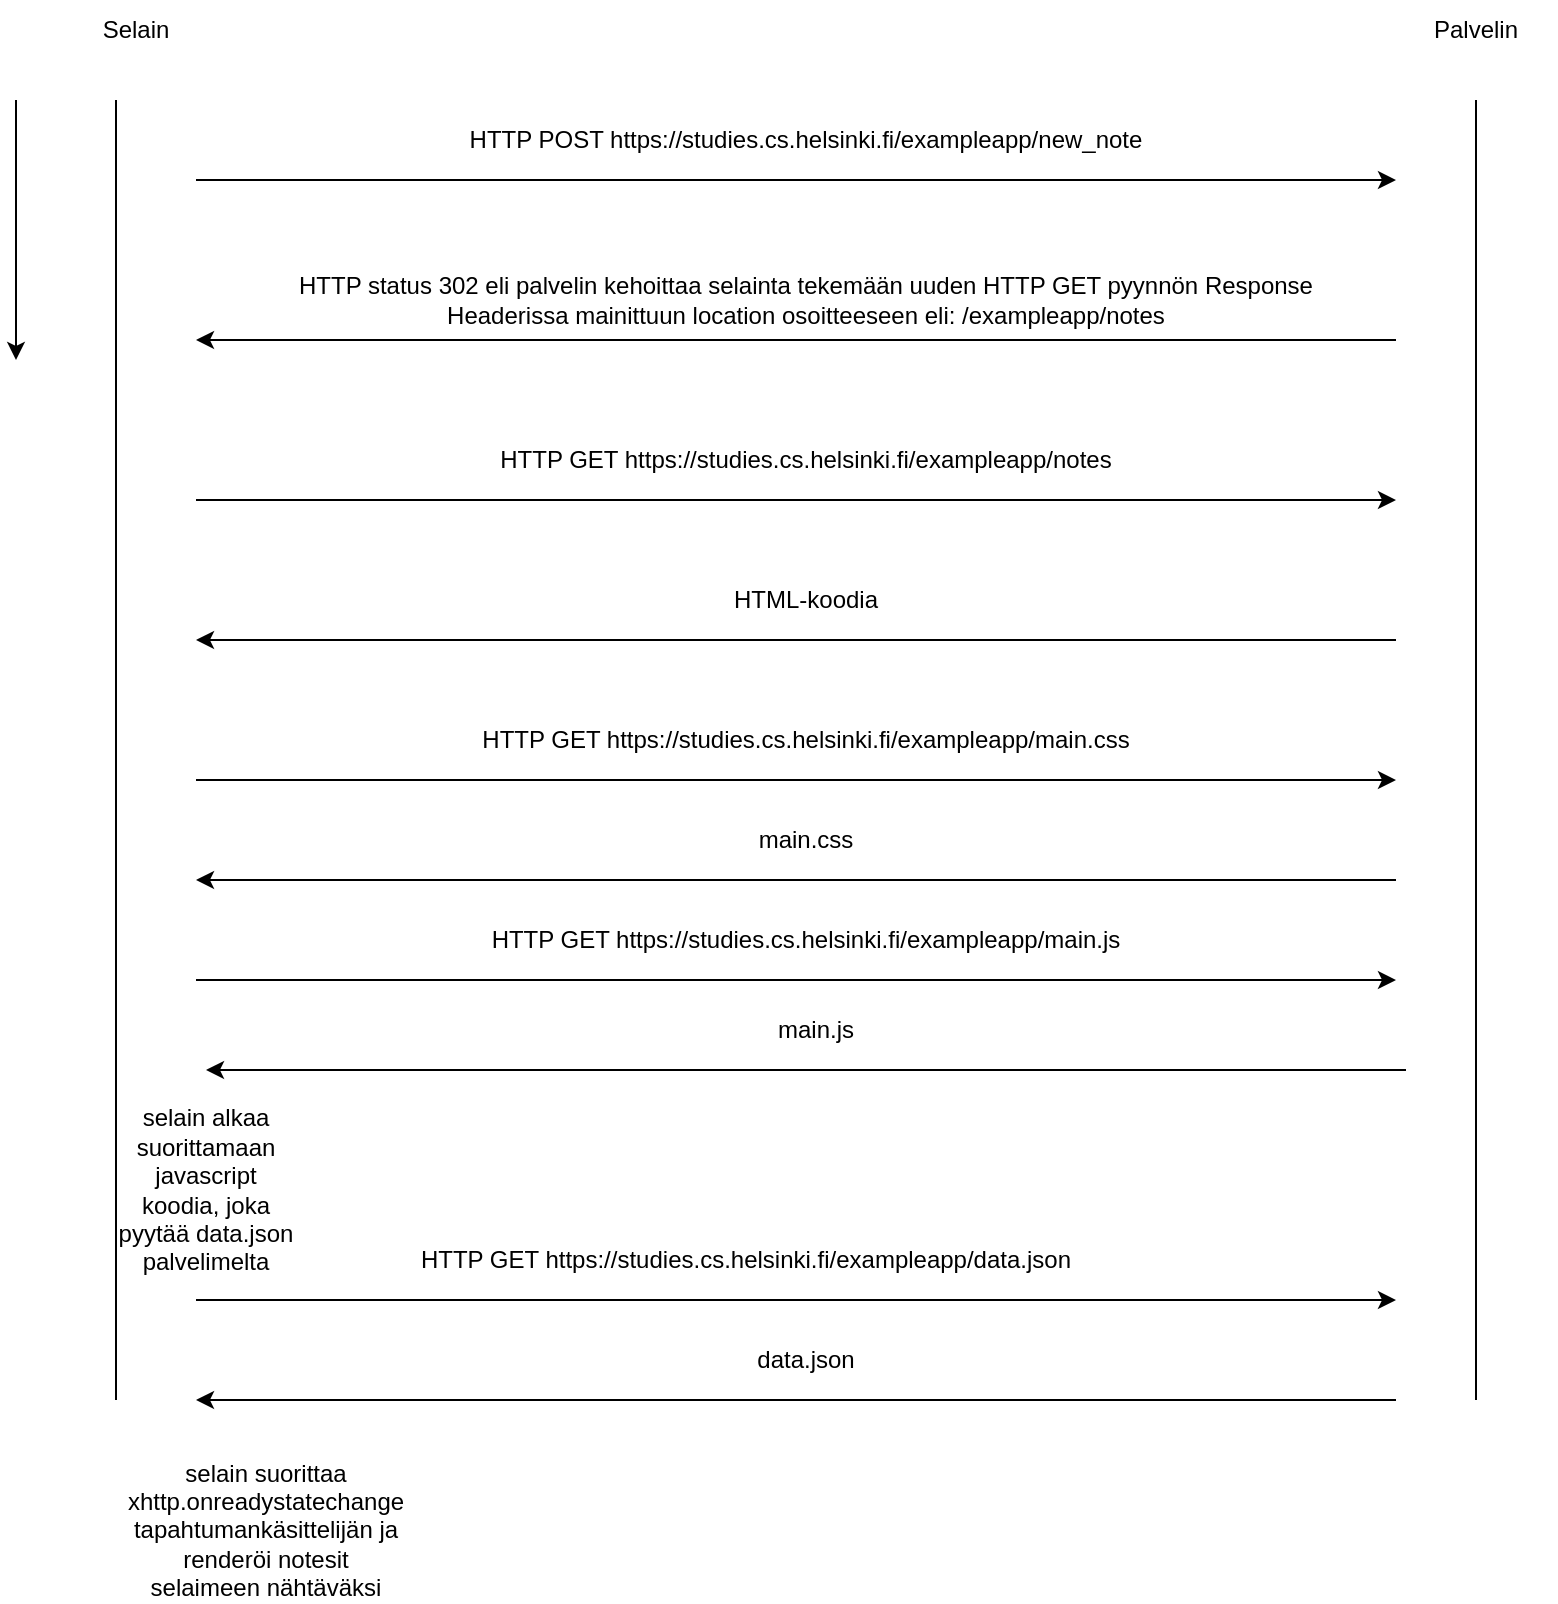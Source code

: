 <mxfile version="14.9.1" type="device"><diagram id="Ur6SjXfxiAypudSmn0Vk" name="Page-1"><mxGraphModel dx="1662" dy="794" grid="1" gridSize="10" guides="1" tooltips="1" connect="1" arrows="1" fold="1" page="1" pageScale="1" pageWidth="850" pageHeight="1100" math="0" shadow="0"><root><mxCell id="0"/><mxCell id="1" parent="0"/><mxCell id="FsvgZaAT36lQE9U2uKXk-1" value="" style="endArrow=none;html=1;" edge="1" parent="1"><mxGeometry width="50" height="50" relative="1" as="geometry"><mxPoint x="80" y="730" as="sourcePoint"/><mxPoint x="80" y="80" as="targetPoint"/></mxGeometry></mxCell><mxCell id="FsvgZaAT36lQE9U2uKXk-2" value="" style="endArrow=none;html=1;" edge="1" parent="1"><mxGeometry width="50" height="50" relative="1" as="geometry"><mxPoint x="760" y="730" as="sourcePoint"/><mxPoint x="760" y="80" as="targetPoint"/></mxGeometry></mxCell><mxCell id="FsvgZaAT36lQE9U2uKXk-3" value="" style="endArrow=classic;html=1;" edge="1" parent="1"><mxGeometry width="50" height="50" relative="1" as="geometry"><mxPoint x="120" y="120" as="sourcePoint"/><mxPoint x="720" y="120" as="targetPoint"/></mxGeometry></mxCell><mxCell id="FsvgZaAT36lQE9U2uKXk-5" value="Selain&lt;span style=&quot;color: rgba(0 , 0 , 0 , 0) ; font-family: monospace ; font-size: 0px&quot;&gt;%3CmxGraphModel%3E%3Croot%3E%3CmxCell%20id%3D%220%22%2F%3E%3CmxCell%20id%3D%221%22%20parent%3D%220%22%2F%3E%3CmxCell%20id%3D%222%22%20value%3D%22%22%20style%3D%22endArrow%3Dnone%3Bhtml%3D1%3B%22%20edge%3D%221%22%20parent%3D%221%22%3E%3CmxGeometry%20width%3D%2250%22%20height%3D%2250%22%20relative%3D%221%22%20as%3D%22geometry%22%3E%3CmxPoint%20x%3D%2290%22%20y%3D%22740%22%20as%3D%22sourcePoint%22%2F%3E%3CmxPoint%20x%3D%2290%22%20y%3D%2290%22%20as%3D%22targetPoint%22%2F%3E%3C%2FmxGeometry%3E%3C%2FmxCell%3E%3C%2Froot%3E%3C%2FmxGraphModel%3E&lt;/span&gt;" style="text;html=1;strokeColor=none;fillColor=none;align=center;verticalAlign=middle;whiteSpace=wrap;rounded=0;" vertex="1" parent="1"><mxGeometry x="50" y="30" width="80" height="30" as="geometry"/></mxCell><mxCell id="FsvgZaAT36lQE9U2uKXk-6" value="Palvelin" style="text;html=1;strokeColor=none;fillColor=none;align=center;verticalAlign=middle;whiteSpace=wrap;rounded=0;" vertex="1" parent="1"><mxGeometry x="720" y="30" width="80" height="30" as="geometry"/></mxCell><mxCell id="FsvgZaAT36lQE9U2uKXk-7" value="HTTP POST https://studies.cs.helsinki.fi/exampleapp/new_note" style="text;html=1;strokeColor=none;fillColor=none;align=center;verticalAlign=middle;whiteSpace=wrap;rounded=0;" vertex="1" parent="1"><mxGeometry x="140" y="90" width="570" height="20" as="geometry"/></mxCell><mxCell id="FsvgZaAT36lQE9U2uKXk-8" value="" style="endArrow=classic;html=1;" edge="1" parent="1"><mxGeometry width="50" height="50" relative="1" as="geometry"><mxPoint x="720" y="200" as="sourcePoint"/><mxPoint x="120" y="200" as="targetPoint"/></mxGeometry></mxCell><mxCell id="FsvgZaAT36lQE9U2uKXk-9" value="HTTP status 302 eli palvelin kehoittaa selainta tekemään uuden HTTP GET pyynnön Response Headerissa mainittuun location osoitteeseen eli: /exampleapp/notes" style="text;html=1;strokeColor=none;fillColor=none;align=center;verticalAlign=middle;whiteSpace=wrap;rounded=0;" vertex="1" parent="1"><mxGeometry x="140" y="170" width="570" height="20" as="geometry"/></mxCell><mxCell id="FsvgZaAT36lQE9U2uKXk-10" value="" style="endArrow=classic;html=1;" edge="1" parent="1"><mxGeometry width="50" height="50" relative="1" as="geometry"><mxPoint x="120" y="280" as="sourcePoint"/><mxPoint x="720" y="280" as="targetPoint"/></mxGeometry></mxCell><mxCell id="FsvgZaAT36lQE9U2uKXk-11" value="HTTP GET https://studies.cs.helsinki.fi/exampleapp/notes" style="text;html=1;strokeColor=none;fillColor=none;align=center;verticalAlign=middle;whiteSpace=wrap;rounded=0;" vertex="1" parent="1"><mxGeometry x="140" y="250" width="570" height="20" as="geometry"/></mxCell><mxCell id="FsvgZaAT36lQE9U2uKXk-12" value="" style="endArrow=classic;html=1;" edge="1" parent="1"><mxGeometry width="50" height="50" relative="1" as="geometry"><mxPoint x="720" y="350" as="sourcePoint"/><mxPoint x="120" y="350" as="targetPoint"/></mxGeometry></mxCell><mxCell id="FsvgZaAT36lQE9U2uKXk-13" value="HTML-koodia" style="text;html=1;strokeColor=none;fillColor=none;align=center;verticalAlign=middle;whiteSpace=wrap;rounded=0;" vertex="1" parent="1"><mxGeometry x="140" y="320" width="570" height="20" as="geometry"/></mxCell><mxCell id="FsvgZaAT36lQE9U2uKXk-14" value="" style="endArrow=classic;html=1;" edge="1" parent="1"><mxGeometry width="50" height="50" relative="1" as="geometry"><mxPoint x="120" y="420" as="sourcePoint"/><mxPoint x="720" y="420" as="targetPoint"/></mxGeometry></mxCell><mxCell id="FsvgZaAT36lQE9U2uKXk-15" value="HTTP GET https://studies.cs.helsinki.fi/exampleapp/main.css" style="text;html=1;strokeColor=none;fillColor=none;align=center;verticalAlign=middle;whiteSpace=wrap;rounded=0;" vertex="1" parent="1"><mxGeometry x="140" y="390" width="570" height="20" as="geometry"/></mxCell><mxCell id="FsvgZaAT36lQE9U2uKXk-16" value="" style="endArrow=classic;html=1;" edge="1" parent="1"><mxGeometry width="50" height="50" relative="1" as="geometry"><mxPoint x="720" y="470" as="sourcePoint"/><mxPoint x="120" y="470" as="targetPoint"/></mxGeometry></mxCell><UserObject label="main.css" link="main.css" id="FsvgZaAT36lQE9U2uKXk-17"><mxCell style="text;html=1;strokeColor=none;fillColor=none;align=center;verticalAlign=middle;whiteSpace=wrap;rounded=0;" vertex="1" parent="1"><mxGeometry x="140" y="440" width="570" height="20" as="geometry"/></mxCell></UserObject><mxCell id="FsvgZaAT36lQE9U2uKXk-18" value="" style="endArrow=classic;html=1;" edge="1" parent="1"><mxGeometry width="50" height="50" relative="1" as="geometry"><mxPoint x="120" y="520" as="sourcePoint"/><mxPoint x="720" y="520" as="targetPoint"/></mxGeometry></mxCell><mxCell id="FsvgZaAT36lQE9U2uKXk-19" value="HTTP GET https://studies.cs.helsinki.fi/exampleapp/main.js" style="text;html=1;strokeColor=none;fillColor=none;align=center;verticalAlign=middle;whiteSpace=wrap;rounded=0;" vertex="1" parent="1"><mxGeometry x="140" y="490" width="570" height="20" as="geometry"/></mxCell><mxCell id="FsvgZaAT36lQE9U2uKXk-20" value="" style="endArrow=classic;html=1;" edge="1" parent="1"><mxGeometry width="50" height="50" relative="1" as="geometry"><mxPoint x="725" y="565" as="sourcePoint"/><mxPoint x="125" y="565" as="targetPoint"/></mxGeometry></mxCell><UserObject label="main.js" link="main.css" id="FsvgZaAT36lQE9U2uKXk-21"><mxCell style="text;html=1;strokeColor=none;fillColor=none;align=center;verticalAlign=middle;whiteSpace=wrap;rounded=0;" vertex="1" parent="1"><mxGeometry x="145" y="535" width="570" height="20" as="geometry"/></mxCell></UserObject><mxCell id="FsvgZaAT36lQE9U2uKXk-22" value="selain alkaa suorittamaan javascript koodia, joka pyytää data.json palvelimelta" style="text;html=1;strokeColor=none;fillColor=none;align=center;verticalAlign=middle;whiteSpace=wrap;rounded=0;" vertex="1" parent="1"><mxGeometry x="80" y="580" width="90" height="90" as="geometry"/></mxCell><mxCell id="FsvgZaAT36lQE9U2uKXk-23" value="" style="endArrow=classic;html=1;" edge="1" parent="1"><mxGeometry width="50" height="50" relative="1" as="geometry"><mxPoint x="120" y="680" as="sourcePoint"/><mxPoint x="720" y="680" as="targetPoint"/></mxGeometry></mxCell><mxCell id="FsvgZaAT36lQE9U2uKXk-24" value="HTTP GET https://studies.cs.helsinki.fi/exampleapp/data.json" style="text;html=1;strokeColor=none;fillColor=none;align=center;verticalAlign=middle;whiteSpace=wrap;rounded=0;" vertex="1" parent="1"><mxGeometry x="110" y="650" width="570" height="20" as="geometry"/></mxCell><mxCell id="FsvgZaAT36lQE9U2uKXk-25" value="" style="endArrow=classic;html=1;" edge="1" parent="1"><mxGeometry width="50" height="50" relative="1" as="geometry"><mxPoint x="720" y="730" as="sourcePoint"/><mxPoint x="120" y="730" as="targetPoint"/></mxGeometry></mxCell><mxCell id="FsvgZaAT36lQE9U2uKXk-26" value="data.json" style="text;html=1;strokeColor=none;fillColor=none;align=center;verticalAlign=middle;whiteSpace=wrap;rounded=0;" vertex="1" parent="1"><mxGeometry x="140" y="700" width="570" height="20" as="geometry"/></mxCell><mxCell id="FsvgZaAT36lQE9U2uKXk-27" value="selain suorittaa xhttp.onreadystatechange tapahtumankäsittelijän ja renderöi notesit selaimeen nähtäväksi" style="text;html=1;strokeColor=none;fillColor=none;align=center;verticalAlign=middle;whiteSpace=wrap;rounded=0;" vertex="1" parent="1"><mxGeometry x="90" y="760" width="130" height="70" as="geometry"/></mxCell><mxCell id="FsvgZaAT36lQE9U2uKXk-28" value="" style="endArrow=classic;html=1;" edge="1" parent="1"><mxGeometry width="50" height="50" relative="1" as="geometry"><mxPoint x="30" y="80" as="sourcePoint"/><mxPoint x="30" y="210" as="targetPoint"/></mxGeometry></mxCell></root></mxGraphModel></diagram></mxfile>